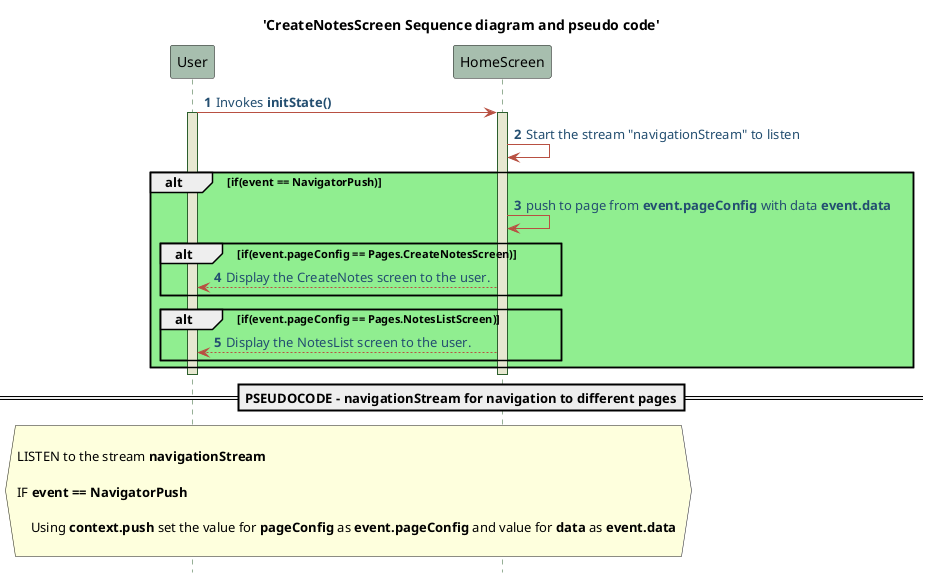 FOR SEQUENCE AND PSEUDOCODE BASIC CONFIGURATIONS AND BASIC STRUCTURE 

@startuml CreateNotesScreen-Sequence-Pseudo
!define POSITIVERESPONSE 90EE90
!define NEGATIVEERESPONSE EFBBBB
!define NUETRALRESPONSE F2DC79

skinparam sequence{
    ParticipantBackgroundColor #A7BEAE
    LifeLineBackgroundColor #E7E8D1
    LifeLineBorderColor #2C5F2D
    ActorBackgroundColor #FC766AFF
    ActorBorderColor #FC766AFF
    ArrowColor #B85042
    ArrowFontColor #234E70
}

title 'CreateNotesScreen Sequence diagram and pseudo code'
autonumber 1
hide footbox
User -> HomeScreen : Invokes **initState()**
activate User  
activate HomeScreen
HomeScreen -> HomeScreen : Start the stream "navigationStream" to listen
alt #POSITIVERESPONSE if(event == NavigatorPush)
    HomeScreen -> HomeScreen : push to page from **event.pageConfig** with data **event.data**
        alt #POSITIVERESPONSE if(event.pageConfig == Pages.CreateNotesScreen)
             HomeScreen --> User : Display the CreateNotes screen to the user.
        end
        alt #POSITIVERESPONSE if(event.pageConfig == Pages.NotesListScreen)
             HomeScreen --> User : Display the NotesList screen to the user.
        end
end
deactivate User
deactivate HomeScreen

==PSEUDOCODE - navigationStream for navigation to different pages==
hnote across

    LISTEN to the stream **navigationStream** 

    IF **event == NavigatorPush**

        Using **context.push** set the value for **pageConfig** as **event.pageConfig** and value for **data** as **event.data** 

end hnote

@enduml